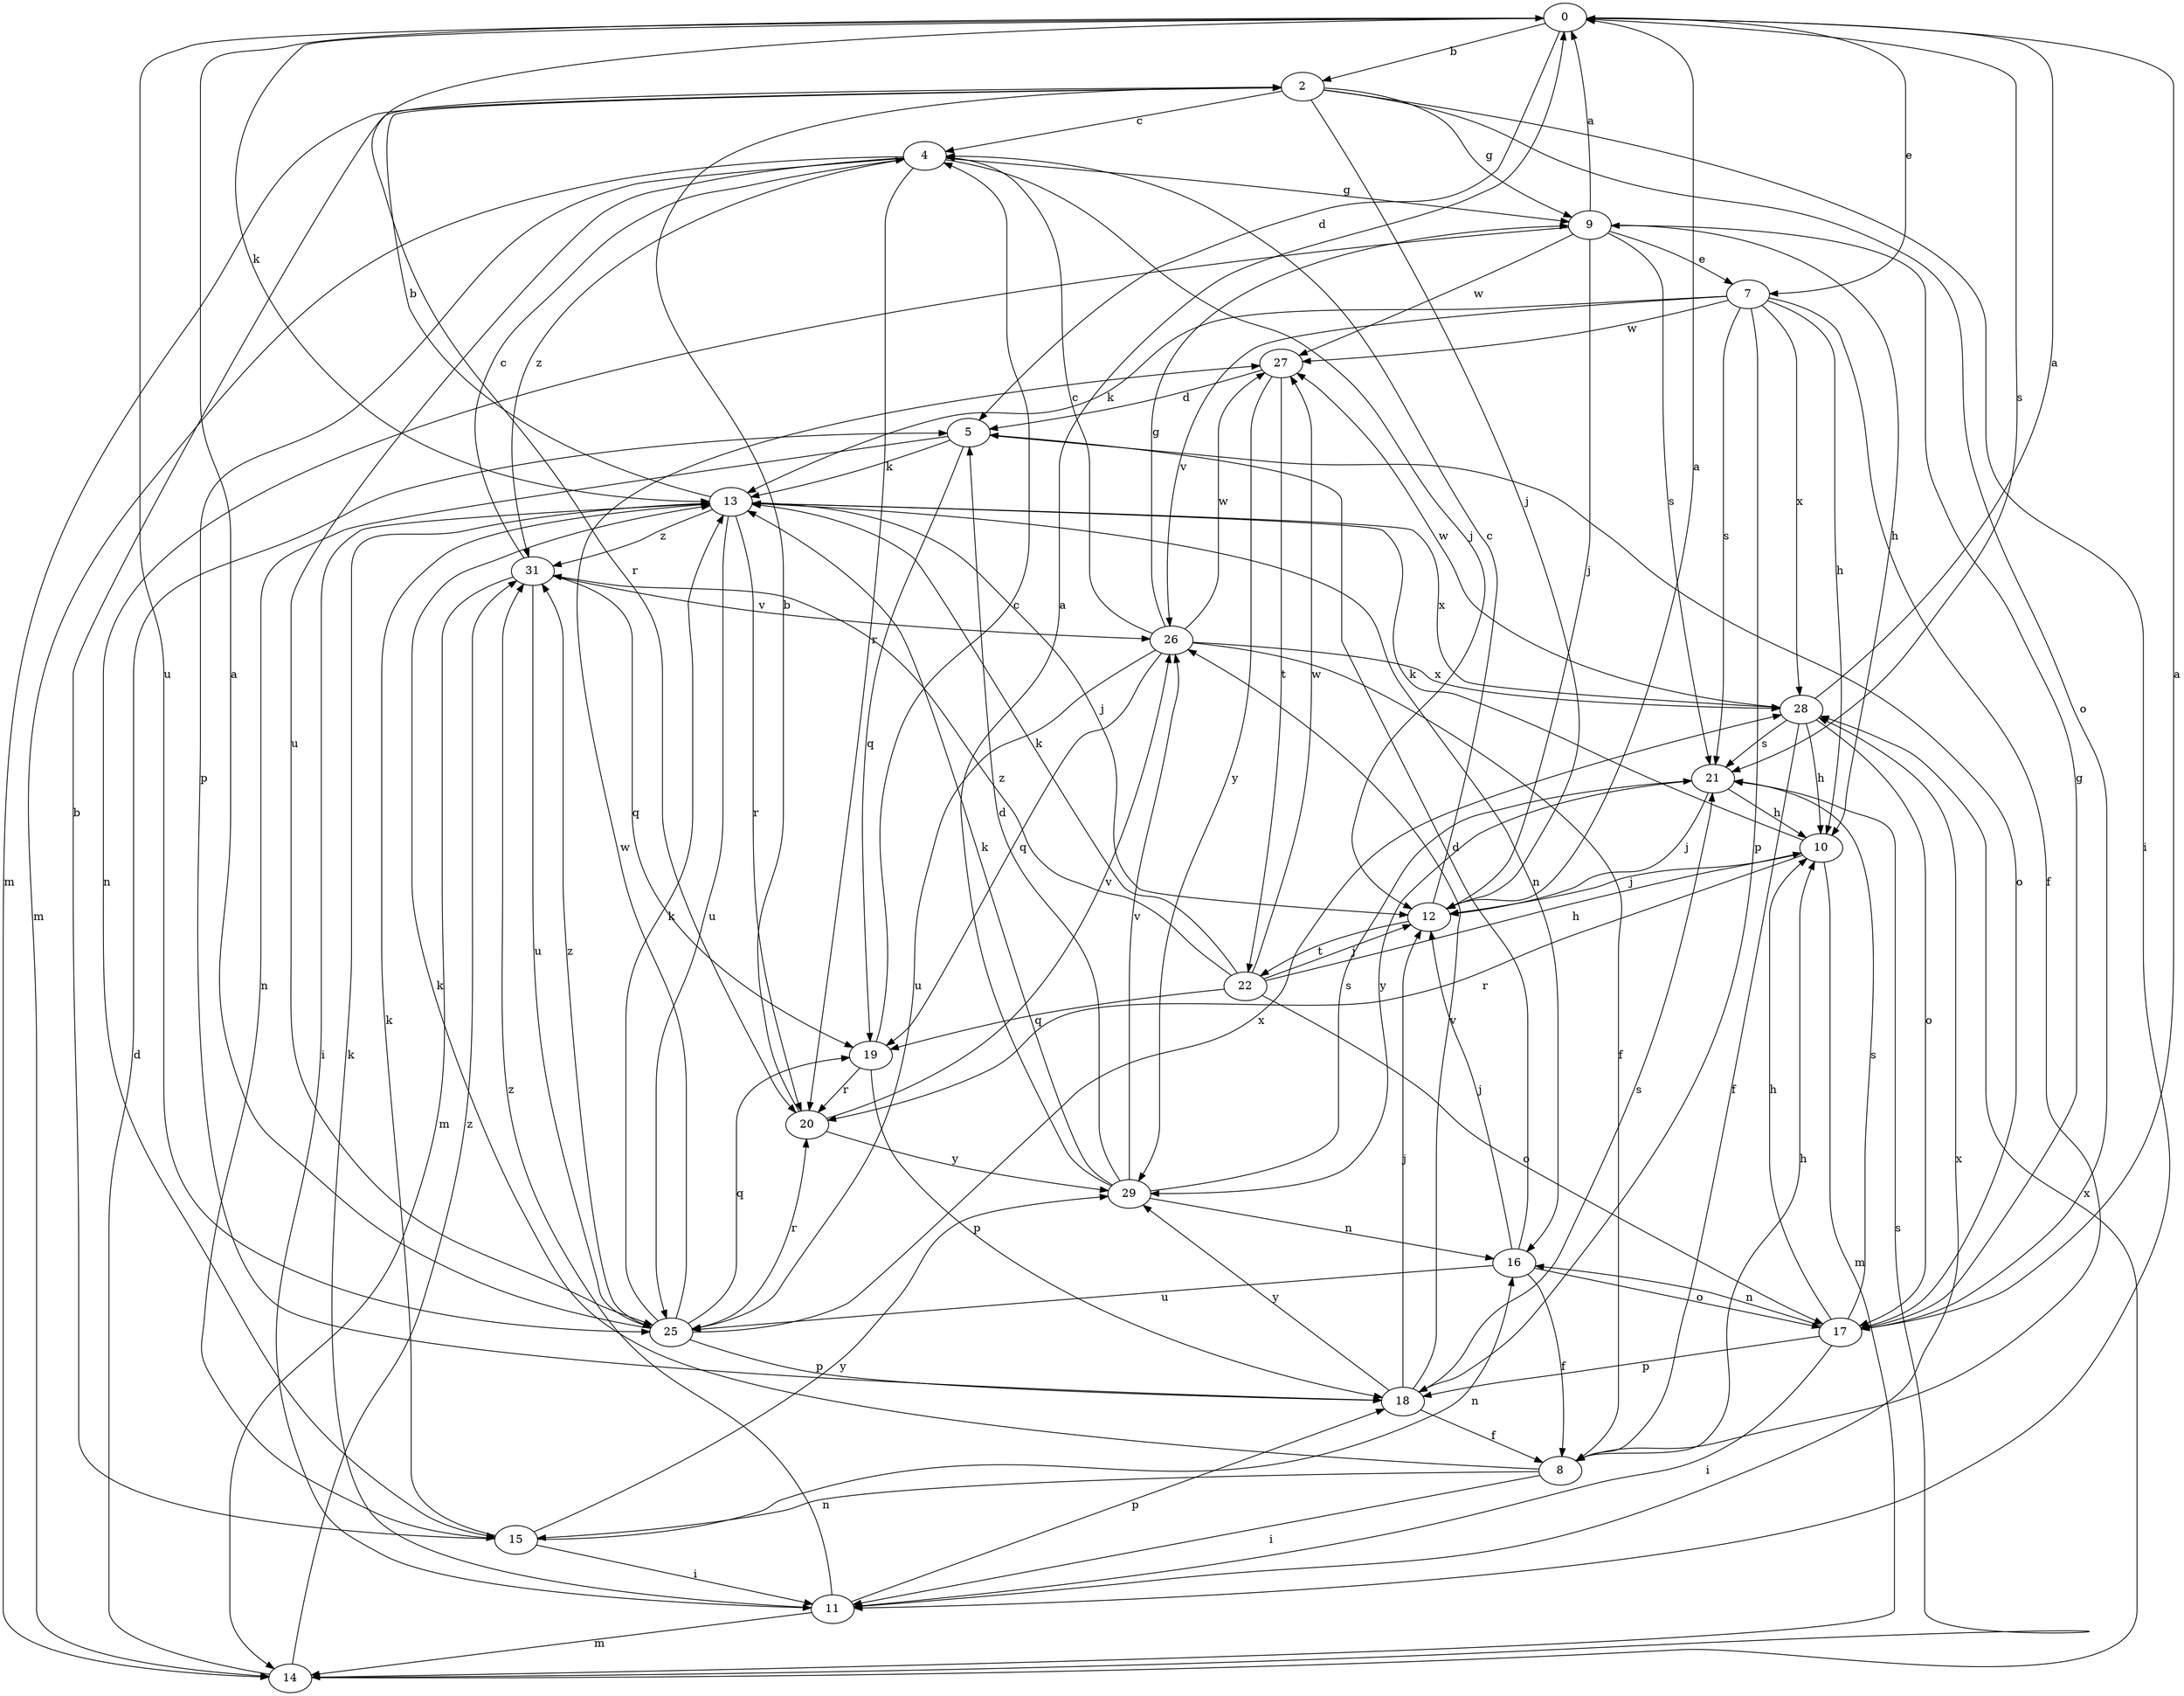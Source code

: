 strict digraph  {
0;
2;
4;
5;
7;
8;
9;
10;
11;
12;
13;
14;
15;
16;
17;
18;
19;
20;
21;
22;
25;
26;
27;
28;
29;
31;
0 -> 2  [label=b];
0 -> 5  [label=d];
0 -> 7  [label=e];
0 -> 13  [label=k];
0 -> 20  [label=r];
0 -> 21  [label=s];
0 -> 25  [label=u];
2 -> 4  [label=c];
2 -> 9  [label=g];
2 -> 11  [label=i];
2 -> 12  [label=j];
2 -> 14  [label=m];
2 -> 17  [label=o];
4 -> 9  [label=g];
4 -> 12  [label=j];
4 -> 14  [label=m];
4 -> 18  [label=p];
4 -> 20  [label=r];
4 -> 25  [label=u];
4 -> 31  [label=z];
5 -> 13  [label=k];
5 -> 15  [label=n];
5 -> 17  [label=o];
5 -> 19  [label=q];
7 -> 8  [label=f];
7 -> 10  [label=h];
7 -> 13  [label=k];
7 -> 18  [label=p];
7 -> 21  [label=s];
7 -> 26  [label=v];
7 -> 27  [label=w];
7 -> 28  [label=x];
8 -> 10  [label=h];
8 -> 11  [label=i];
8 -> 13  [label=k];
8 -> 15  [label=n];
9 -> 0  [label=a];
9 -> 7  [label=e];
9 -> 10  [label=h];
9 -> 12  [label=j];
9 -> 15  [label=n];
9 -> 21  [label=s];
9 -> 27  [label=w];
10 -> 12  [label=j];
10 -> 13  [label=k];
10 -> 14  [label=m];
10 -> 20  [label=r];
11 -> 13  [label=k];
11 -> 14  [label=m];
11 -> 18  [label=p];
11 -> 28  [label=x];
11 -> 31  [label=z];
12 -> 0  [label=a];
12 -> 4  [label=c];
12 -> 22  [label=t];
13 -> 2  [label=b];
13 -> 11  [label=i];
13 -> 12  [label=j];
13 -> 16  [label=n];
13 -> 20  [label=r];
13 -> 25  [label=u];
13 -> 28  [label=x];
13 -> 31  [label=z];
14 -> 5  [label=d];
14 -> 21  [label=s];
14 -> 28  [label=x];
14 -> 31  [label=z];
15 -> 2  [label=b];
15 -> 11  [label=i];
15 -> 13  [label=k];
15 -> 16  [label=n];
15 -> 29  [label=y];
16 -> 5  [label=d];
16 -> 8  [label=f];
16 -> 12  [label=j];
16 -> 17  [label=o];
16 -> 25  [label=u];
17 -> 0  [label=a];
17 -> 9  [label=g];
17 -> 10  [label=h];
17 -> 11  [label=i];
17 -> 16  [label=n];
17 -> 18  [label=p];
17 -> 21  [label=s];
18 -> 8  [label=f];
18 -> 12  [label=j];
18 -> 21  [label=s];
18 -> 26  [label=v];
18 -> 29  [label=y];
19 -> 4  [label=c];
19 -> 18  [label=p];
19 -> 20  [label=r];
20 -> 2  [label=b];
20 -> 26  [label=v];
20 -> 29  [label=y];
21 -> 10  [label=h];
21 -> 12  [label=j];
21 -> 29  [label=y];
22 -> 10  [label=h];
22 -> 12  [label=j];
22 -> 13  [label=k];
22 -> 17  [label=o];
22 -> 19  [label=q];
22 -> 27  [label=w];
22 -> 31  [label=z];
25 -> 0  [label=a];
25 -> 13  [label=k];
25 -> 18  [label=p];
25 -> 19  [label=q];
25 -> 20  [label=r];
25 -> 27  [label=w];
25 -> 28  [label=x];
25 -> 31  [label=z];
26 -> 4  [label=c];
26 -> 8  [label=f];
26 -> 9  [label=g];
26 -> 19  [label=q];
26 -> 25  [label=u];
26 -> 27  [label=w];
26 -> 28  [label=x];
27 -> 5  [label=d];
27 -> 22  [label=t];
27 -> 29  [label=y];
28 -> 0  [label=a];
28 -> 8  [label=f];
28 -> 10  [label=h];
28 -> 17  [label=o];
28 -> 21  [label=s];
28 -> 27  [label=w];
29 -> 0  [label=a];
29 -> 5  [label=d];
29 -> 13  [label=k];
29 -> 16  [label=n];
29 -> 21  [label=s];
29 -> 26  [label=v];
31 -> 4  [label=c];
31 -> 14  [label=m];
31 -> 19  [label=q];
31 -> 25  [label=u];
31 -> 26  [label=v];
}
